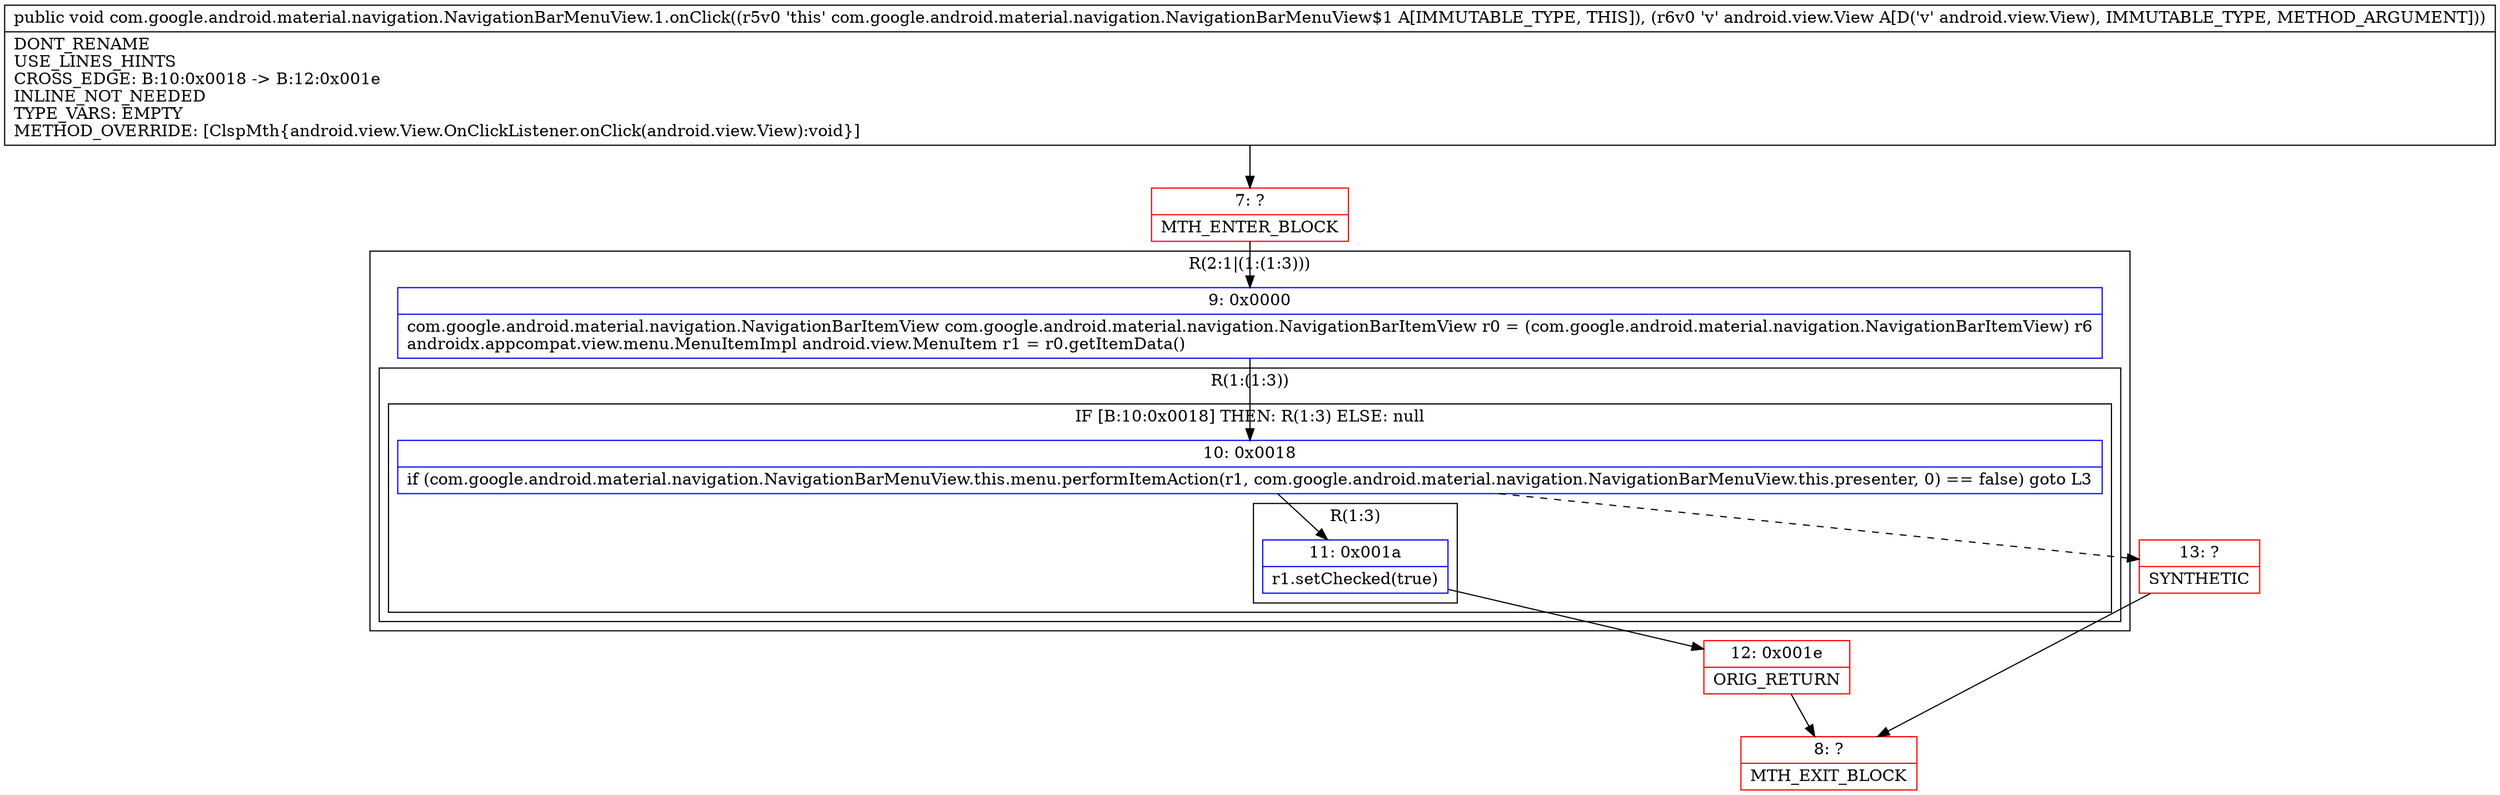 digraph "CFG forcom.google.android.material.navigation.NavigationBarMenuView.1.onClick(Landroid\/view\/View;)V" {
subgraph cluster_Region_1303050434 {
label = "R(2:1|(1:(1:3)))";
node [shape=record,color=blue];
Node_9 [shape=record,label="{9\:\ 0x0000|com.google.android.material.navigation.NavigationBarItemView com.google.android.material.navigation.NavigationBarItemView r0 = (com.google.android.material.navigation.NavigationBarItemView) r6\landroidx.appcompat.view.menu.MenuItemImpl android.view.MenuItem r1 = r0.getItemData()\l}"];
subgraph cluster_Region_158131077 {
label = "R(1:(1:3))";
node [shape=record,color=blue];
subgraph cluster_IfRegion_1194215375 {
label = "IF [B:10:0x0018] THEN: R(1:3) ELSE: null";
node [shape=record,color=blue];
Node_10 [shape=record,label="{10\:\ 0x0018|if (com.google.android.material.navigation.NavigationBarMenuView.this.menu.performItemAction(r1, com.google.android.material.navigation.NavigationBarMenuView.this.presenter, 0) == false) goto L3\l}"];
subgraph cluster_Region_2041577061 {
label = "R(1:3)";
node [shape=record,color=blue];
Node_11 [shape=record,label="{11\:\ 0x001a|r1.setChecked(true)\l}"];
}
}
}
}
Node_7 [shape=record,color=red,label="{7\:\ ?|MTH_ENTER_BLOCK\l}"];
Node_12 [shape=record,color=red,label="{12\:\ 0x001e|ORIG_RETURN\l}"];
Node_8 [shape=record,color=red,label="{8\:\ ?|MTH_EXIT_BLOCK\l}"];
Node_13 [shape=record,color=red,label="{13\:\ ?|SYNTHETIC\l}"];
MethodNode[shape=record,label="{public void com.google.android.material.navigation.NavigationBarMenuView.1.onClick((r5v0 'this' com.google.android.material.navigation.NavigationBarMenuView$1 A[IMMUTABLE_TYPE, THIS]), (r6v0 'v' android.view.View A[D('v' android.view.View), IMMUTABLE_TYPE, METHOD_ARGUMENT]))  | DONT_RENAME\lUSE_LINES_HINTS\lCROSS_EDGE: B:10:0x0018 \-\> B:12:0x001e\lINLINE_NOT_NEEDED\lTYPE_VARS: EMPTY\lMETHOD_OVERRIDE: [ClspMth\{android.view.View.OnClickListener.onClick(android.view.View):void\}]\l}"];
MethodNode -> Node_7;Node_9 -> Node_10;
Node_10 -> Node_11;
Node_10 -> Node_13[style=dashed];
Node_11 -> Node_12;
Node_7 -> Node_9;
Node_12 -> Node_8;
Node_13 -> Node_8;
}

